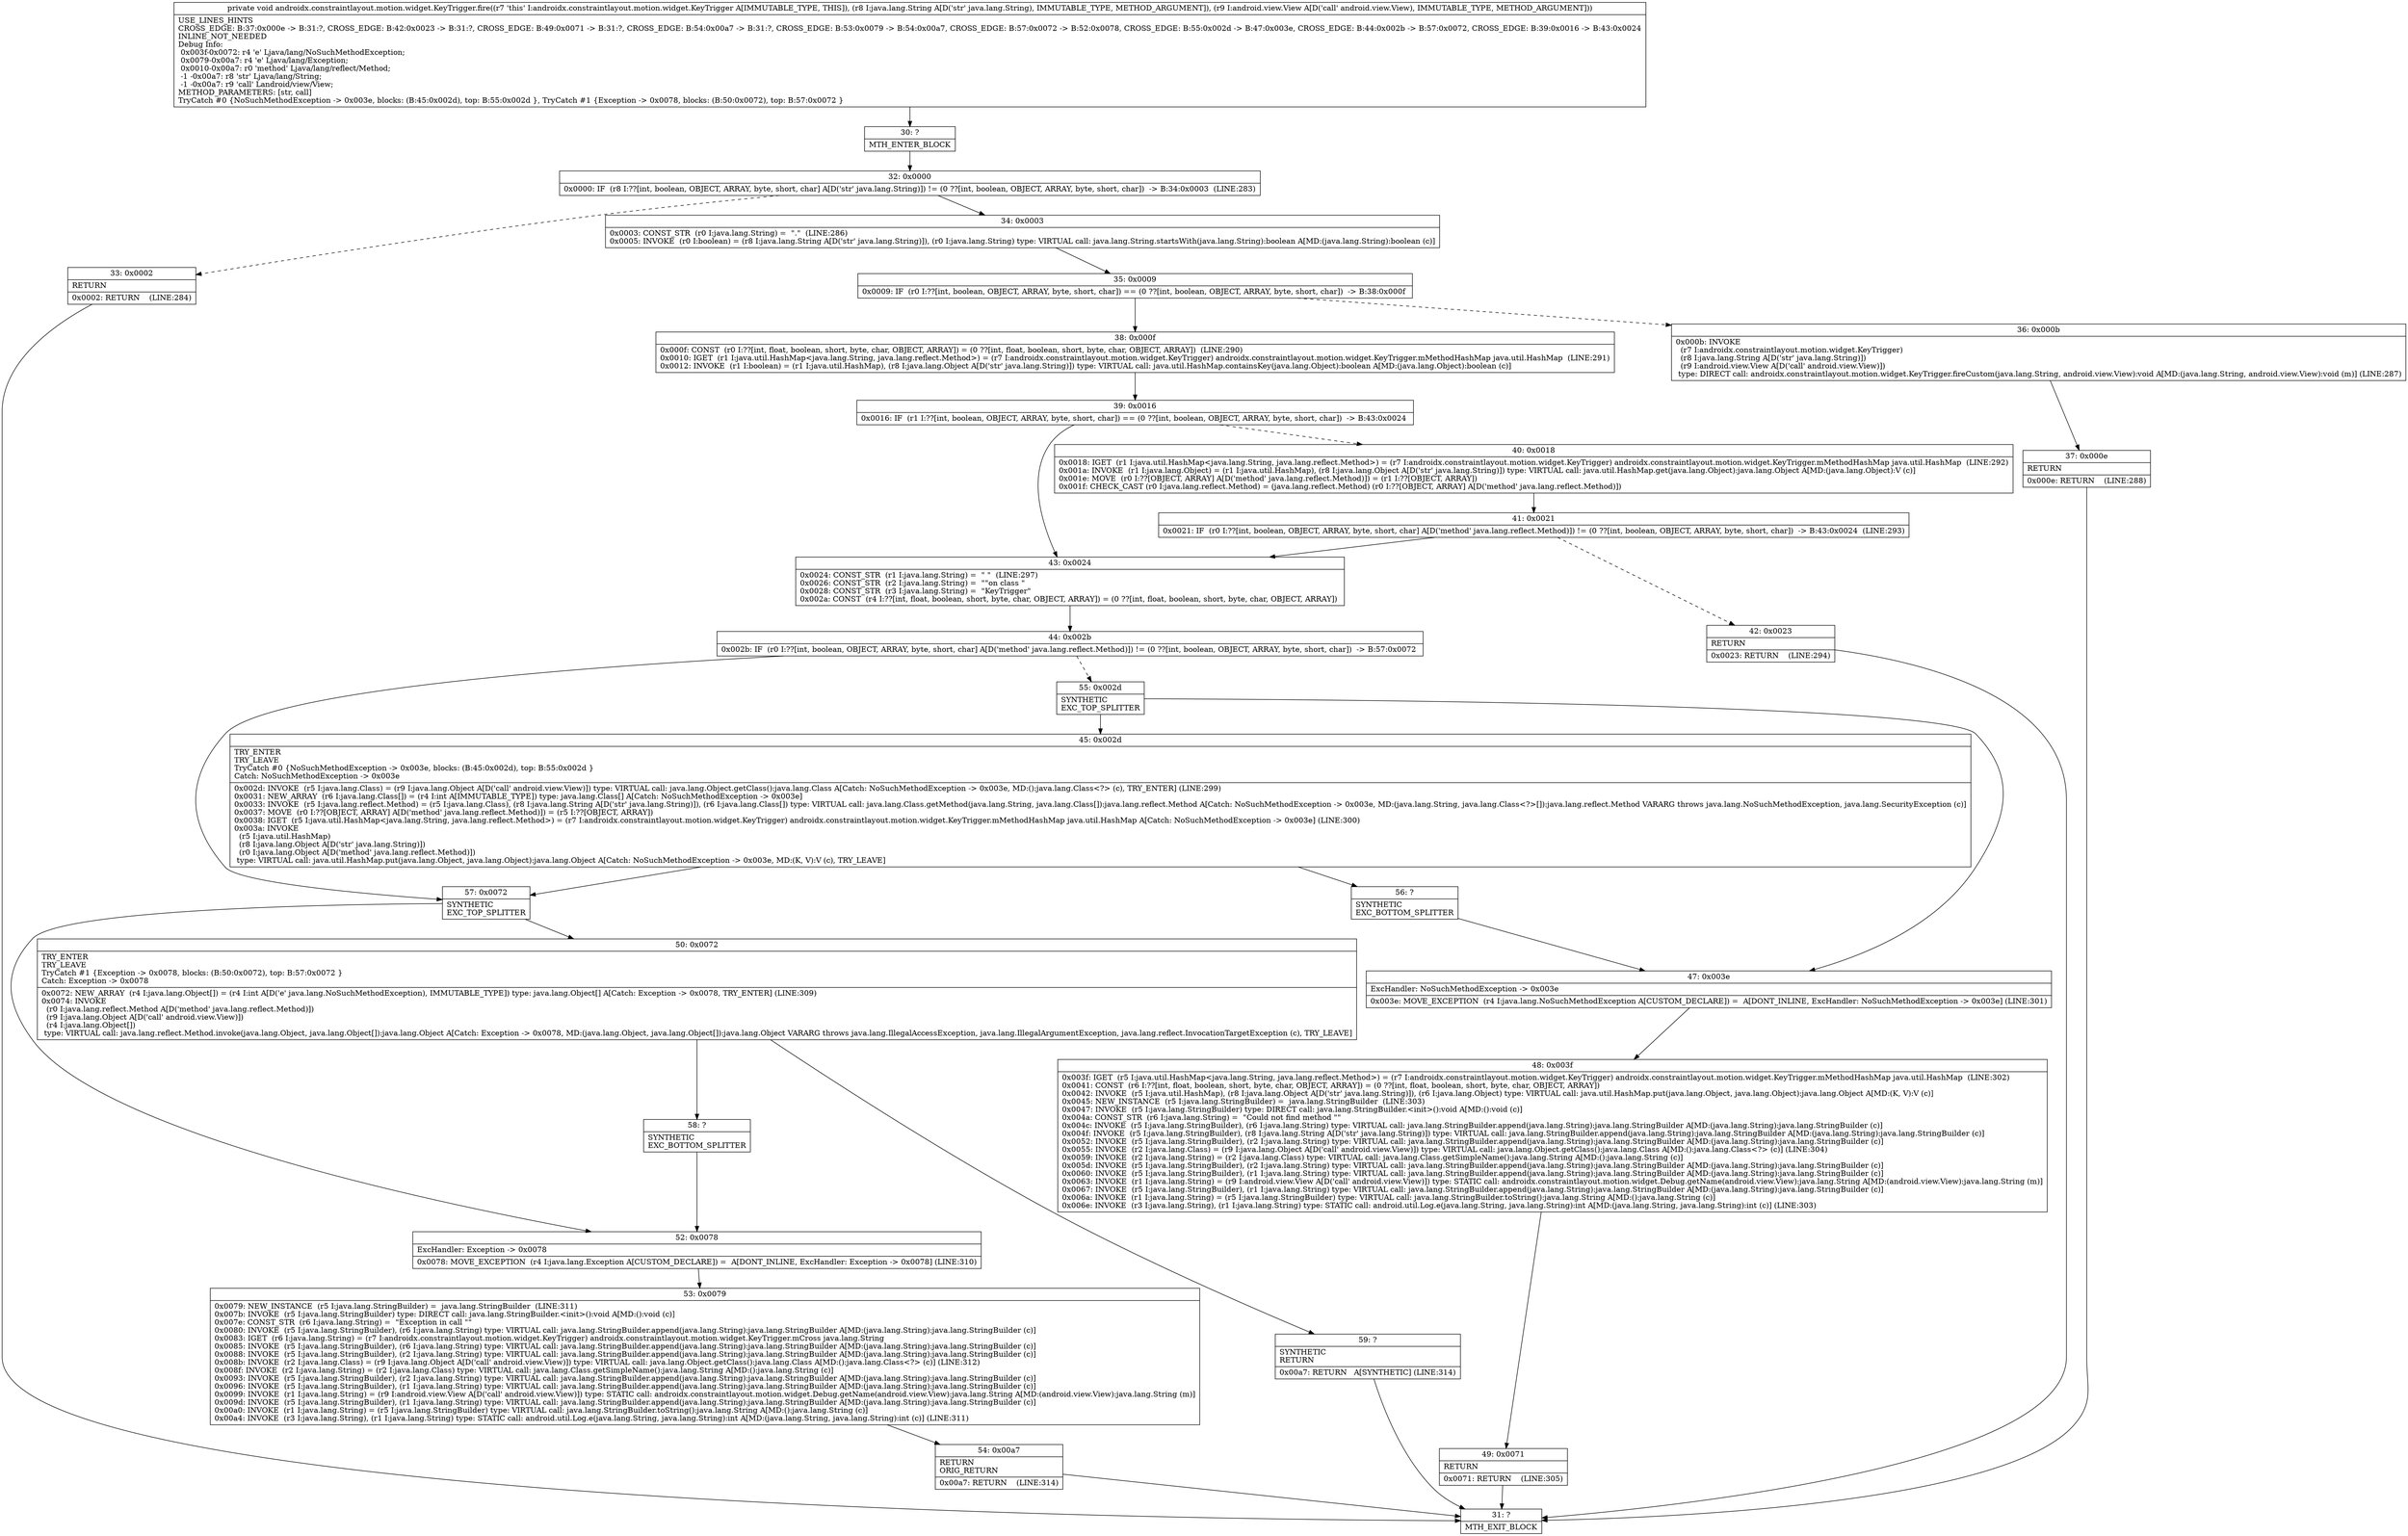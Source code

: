 digraph "CFG forandroidx.constraintlayout.motion.widget.KeyTrigger.fire(Ljava\/lang\/String;Landroid\/view\/View;)V" {
Node_30 [shape=record,label="{30\:\ ?|MTH_ENTER_BLOCK\l}"];
Node_32 [shape=record,label="{32\:\ 0x0000|0x0000: IF  (r8 I:??[int, boolean, OBJECT, ARRAY, byte, short, char] A[D('str' java.lang.String)]) != (0 ??[int, boolean, OBJECT, ARRAY, byte, short, char])  \-\> B:34:0x0003  (LINE:283)\l}"];
Node_33 [shape=record,label="{33\:\ 0x0002|RETURN\l|0x0002: RETURN    (LINE:284)\l}"];
Node_31 [shape=record,label="{31\:\ ?|MTH_EXIT_BLOCK\l}"];
Node_34 [shape=record,label="{34\:\ 0x0003|0x0003: CONST_STR  (r0 I:java.lang.String) =  \".\"  (LINE:286)\l0x0005: INVOKE  (r0 I:boolean) = (r8 I:java.lang.String A[D('str' java.lang.String)]), (r0 I:java.lang.String) type: VIRTUAL call: java.lang.String.startsWith(java.lang.String):boolean A[MD:(java.lang.String):boolean (c)]\l}"];
Node_35 [shape=record,label="{35\:\ 0x0009|0x0009: IF  (r0 I:??[int, boolean, OBJECT, ARRAY, byte, short, char]) == (0 ??[int, boolean, OBJECT, ARRAY, byte, short, char])  \-\> B:38:0x000f \l}"];
Node_36 [shape=record,label="{36\:\ 0x000b|0x000b: INVOKE  \l  (r7 I:androidx.constraintlayout.motion.widget.KeyTrigger)\l  (r8 I:java.lang.String A[D('str' java.lang.String)])\l  (r9 I:android.view.View A[D('call' android.view.View)])\l type: DIRECT call: androidx.constraintlayout.motion.widget.KeyTrigger.fireCustom(java.lang.String, android.view.View):void A[MD:(java.lang.String, android.view.View):void (m)] (LINE:287)\l}"];
Node_37 [shape=record,label="{37\:\ 0x000e|RETURN\l|0x000e: RETURN    (LINE:288)\l}"];
Node_38 [shape=record,label="{38\:\ 0x000f|0x000f: CONST  (r0 I:??[int, float, boolean, short, byte, char, OBJECT, ARRAY]) = (0 ??[int, float, boolean, short, byte, char, OBJECT, ARRAY])  (LINE:290)\l0x0010: IGET  (r1 I:java.util.HashMap\<java.lang.String, java.lang.reflect.Method\>) = (r7 I:androidx.constraintlayout.motion.widget.KeyTrigger) androidx.constraintlayout.motion.widget.KeyTrigger.mMethodHashMap java.util.HashMap  (LINE:291)\l0x0012: INVOKE  (r1 I:boolean) = (r1 I:java.util.HashMap), (r8 I:java.lang.Object A[D('str' java.lang.String)]) type: VIRTUAL call: java.util.HashMap.containsKey(java.lang.Object):boolean A[MD:(java.lang.Object):boolean (c)]\l}"];
Node_39 [shape=record,label="{39\:\ 0x0016|0x0016: IF  (r1 I:??[int, boolean, OBJECT, ARRAY, byte, short, char]) == (0 ??[int, boolean, OBJECT, ARRAY, byte, short, char])  \-\> B:43:0x0024 \l}"];
Node_40 [shape=record,label="{40\:\ 0x0018|0x0018: IGET  (r1 I:java.util.HashMap\<java.lang.String, java.lang.reflect.Method\>) = (r7 I:androidx.constraintlayout.motion.widget.KeyTrigger) androidx.constraintlayout.motion.widget.KeyTrigger.mMethodHashMap java.util.HashMap  (LINE:292)\l0x001a: INVOKE  (r1 I:java.lang.Object) = (r1 I:java.util.HashMap), (r8 I:java.lang.Object A[D('str' java.lang.String)]) type: VIRTUAL call: java.util.HashMap.get(java.lang.Object):java.lang.Object A[MD:(java.lang.Object):V (c)]\l0x001e: MOVE  (r0 I:??[OBJECT, ARRAY] A[D('method' java.lang.reflect.Method)]) = (r1 I:??[OBJECT, ARRAY]) \l0x001f: CHECK_CAST (r0 I:java.lang.reflect.Method) = (java.lang.reflect.Method) (r0 I:??[OBJECT, ARRAY] A[D('method' java.lang.reflect.Method)]) \l}"];
Node_41 [shape=record,label="{41\:\ 0x0021|0x0021: IF  (r0 I:??[int, boolean, OBJECT, ARRAY, byte, short, char] A[D('method' java.lang.reflect.Method)]) != (0 ??[int, boolean, OBJECT, ARRAY, byte, short, char])  \-\> B:43:0x0024  (LINE:293)\l}"];
Node_42 [shape=record,label="{42\:\ 0x0023|RETURN\l|0x0023: RETURN    (LINE:294)\l}"];
Node_43 [shape=record,label="{43\:\ 0x0024|0x0024: CONST_STR  (r1 I:java.lang.String) =  \" \"  (LINE:297)\l0x0026: CONST_STR  (r2 I:java.lang.String) =  \"\"on class \" \l0x0028: CONST_STR  (r3 I:java.lang.String) =  \"KeyTrigger\" \l0x002a: CONST  (r4 I:??[int, float, boolean, short, byte, char, OBJECT, ARRAY]) = (0 ??[int, float, boolean, short, byte, char, OBJECT, ARRAY]) \l}"];
Node_44 [shape=record,label="{44\:\ 0x002b|0x002b: IF  (r0 I:??[int, boolean, OBJECT, ARRAY, byte, short, char] A[D('method' java.lang.reflect.Method)]) != (0 ??[int, boolean, OBJECT, ARRAY, byte, short, char])  \-\> B:57:0x0072 \l}"];
Node_55 [shape=record,label="{55\:\ 0x002d|SYNTHETIC\lEXC_TOP_SPLITTER\l}"];
Node_45 [shape=record,label="{45\:\ 0x002d|TRY_ENTER\lTRY_LEAVE\lTryCatch #0 \{NoSuchMethodException \-\> 0x003e, blocks: (B:45:0x002d), top: B:55:0x002d \}\lCatch: NoSuchMethodException \-\> 0x003e\l|0x002d: INVOKE  (r5 I:java.lang.Class) = (r9 I:java.lang.Object A[D('call' android.view.View)]) type: VIRTUAL call: java.lang.Object.getClass():java.lang.Class A[Catch: NoSuchMethodException \-\> 0x003e, MD:():java.lang.Class\<?\> (c), TRY_ENTER] (LINE:299)\l0x0031: NEW_ARRAY  (r6 I:java.lang.Class[]) = (r4 I:int A[IMMUTABLE_TYPE]) type: java.lang.Class[] A[Catch: NoSuchMethodException \-\> 0x003e]\l0x0033: INVOKE  (r5 I:java.lang.reflect.Method) = (r5 I:java.lang.Class), (r8 I:java.lang.String A[D('str' java.lang.String)]), (r6 I:java.lang.Class[]) type: VIRTUAL call: java.lang.Class.getMethod(java.lang.String, java.lang.Class[]):java.lang.reflect.Method A[Catch: NoSuchMethodException \-\> 0x003e, MD:(java.lang.String, java.lang.Class\<?\>[]):java.lang.reflect.Method VARARG throws java.lang.NoSuchMethodException, java.lang.SecurityException (c)]\l0x0037: MOVE  (r0 I:??[OBJECT, ARRAY] A[D('method' java.lang.reflect.Method)]) = (r5 I:??[OBJECT, ARRAY]) \l0x0038: IGET  (r5 I:java.util.HashMap\<java.lang.String, java.lang.reflect.Method\>) = (r7 I:androidx.constraintlayout.motion.widget.KeyTrigger) androidx.constraintlayout.motion.widget.KeyTrigger.mMethodHashMap java.util.HashMap A[Catch: NoSuchMethodException \-\> 0x003e] (LINE:300)\l0x003a: INVOKE  \l  (r5 I:java.util.HashMap)\l  (r8 I:java.lang.Object A[D('str' java.lang.String)])\l  (r0 I:java.lang.Object A[D('method' java.lang.reflect.Method)])\l type: VIRTUAL call: java.util.HashMap.put(java.lang.Object, java.lang.Object):java.lang.Object A[Catch: NoSuchMethodException \-\> 0x003e, MD:(K, V):V (c), TRY_LEAVE]\l}"];
Node_56 [shape=record,label="{56\:\ ?|SYNTHETIC\lEXC_BOTTOM_SPLITTER\l}"];
Node_47 [shape=record,label="{47\:\ 0x003e|ExcHandler: NoSuchMethodException \-\> 0x003e\l|0x003e: MOVE_EXCEPTION  (r4 I:java.lang.NoSuchMethodException A[CUSTOM_DECLARE]) =  A[DONT_INLINE, ExcHandler: NoSuchMethodException \-\> 0x003e] (LINE:301)\l}"];
Node_48 [shape=record,label="{48\:\ 0x003f|0x003f: IGET  (r5 I:java.util.HashMap\<java.lang.String, java.lang.reflect.Method\>) = (r7 I:androidx.constraintlayout.motion.widget.KeyTrigger) androidx.constraintlayout.motion.widget.KeyTrigger.mMethodHashMap java.util.HashMap  (LINE:302)\l0x0041: CONST  (r6 I:??[int, float, boolean, short, byte, char, OBJECT, ARRAY]) = (0 ??[int, float, boolean, short, byte, char, OBJECT, ARRAY]) \l0x0042: INVOKE  (r5 I:java.util.HashMap), (r8 I:java.lang.Object A[D('str' java.lang.String)]), (r6 I:java.lang.Object) type: VIRTUAL call: java.util.HashMap.put(java.lang.Object, java.lang.Object):java.lang.Object A[MD:(K, V):V (c)]\l0x0045: NEW_INSTANCE  (r5 I:java.lang.StringBuilder) =  java.lang.StringBuilder  (LINE:303)\l0x0047: INVOKE  (r5 I:java.lang.StringBuilder) type: DIRECT call: java.lang.StringBuilder.\<init\>():void A[MD:():void (c)]\l0x004a: CONST_STR  (r6 I:java.lang.String) =  \"Could not find method \"\" \l0x004c: INVOKE  (r5 I:java.lang.StringBuilder), (r6 I:java.lang.String) type: VIRTUAL call: java.lang.StringBuilder.append(java.lang.String):java.lang.StringBuilder A[MD:(java.lang.String):java.lang.StringBuilder (c)]\l0x004f: INVOKE  (r5 I:java.lang.StringBuilder), (r8 I:java.lang.String A[D('str' java.lang.String)]) type: VIRTUAL call: java.lang.StringBuilder.append(java.lang.String):java.lang.StringBuilder A[MD:(java.lang.String):java.lang.StringBuilder (c)]\l0x0052: INVOKE  (r5 I:java.lang.StringBuilder), (r2 I:java.lang.String) type: VIRTUAL call: java.lang.StringBuilder.append(java.lang.String):java.lang.StringBuilder A[MD:(java.lang.String):java.lang.StringBuilder (c)]\l0x0055: INVOKE  (r2 I:java.lang.Class) = (r9 I:java.lang.Object A[D('call' android.view.View)]) type: VIRTUAL call: java.lang.Object.getClass():java.lang.Class A[MD:():java.lang.Class\<?\> (c)] (LINE:304)\l0x0059: INVOKE  (r2 I:java.lang.String) = (r2 I:java.lang.Class) type: VIRTUAL call: java.lang.Class.getSimpleName():java.lang.String A[MD:():java.lang.String (c)]\l0x005d: INVOKE  (r5 I:java.lang.StringBuilder), (r2 I:java.lang.String) type: VIRTUAL call: java.lang.StringBuilder.append(java.lang.String):java.lang.StringBuilder A[MD:(java.lang.String):java.lang.StringBuilder (c)]\l0x0060: INVOKE  (r5 I:java.lang.StringBuilder), (r1 I:java.lang.String) type: VIRTUAL call: java.lang.StringBuilder.append(java.lang.String):java.lang.StringBuilder A[MD:(java.lang.String):java.lang.StringBuilder (c)]\l0x0063: INVOKE  (r1 I:java.lang.String) = (r9 I:android.view.View A[D('call' android.view.View)]) type: STATIC call: androidx.constraintlayout.motion.widget.Debug.getName(android.view.View):java.lang.String A[MD:(android.view.View):java.lang.String (m)]\l0x0067: INVOKE  (r5 I:java.lang.StringBuilder), (r1 I:java.lang.String) type: VIRTUAL call: java.lang.StringBuilder.append(java.lang.String):java.lang.StringBuilder A[MD:(java.lang.String):java.lang.StringBuilder (c)]\l0x006a: INVOKE  (r1 I:java.lang.String) = (r5 I:java.lang.StringBuilder) type: VIRTUAL call: java.lang.StringBuilder.toString():java.lang.String A[MD:():java.lang.String (c)]\l0x006e: INVOKE  (r3 I:java.lang.String), (r1 I:java.lang.String) type: STATIC call: android.util.Log.e(java.lang.String, java.lang.String):int A[MD:(java.lang.String, java.lang.String):int (c)] (LINE:303)\l}"];
Node_49 [shape=record,label="{49\:\ 0x0071|RETURN\l|0x0071: RETURN    (LINE:305)\l}"];
Node_57 [shape=record,label="{57\:\ 0x0072|SYNTHETIC\lEXC_TOP_SPLITTER\l}"];
Node_50 [shape=record,label="{50\:\ 0x0072|TRY_ENTER\lTRY_LEAVE\lTryCatch #1 \{Exception \-\> 0x0078, blocks: (B:50:0x0072), top: B:57:0x0072 \}\lCatch: Exception \-\> 0x0078\l|0x0072: NEW_ARRAY  (r4 I:java.lang.Object[]) = (r4 I:int A[D('e' java.lang.NoSuchMethodException), IMMUTABLE_TYPE]) type: java.lang.Object[] A[Catch: Exception \-\> 0x0078, TRY_ENTER] (LINE:309)\l0x0074: INVOKE  \l  (r0 I:java.lang.reflect.Method A[D('method' java.lang.reflect.Method)])\l  (r9 I:java.lang.Object A[D('call' android.view.View)])\l  (r4 I:java.lang.Object[])\l type: VIRTUAL call: java.lang.reflect.Method.invoke(java.lang.Object, java.lang.Object[]):java.lang.Object A[Catch: Exception \-\> 0x0078, MD:(java.lang.Object, java.lang.Object[]):java.lang.Object VARARG throws java.lang.IllegalAccessException, java.lang.IllegalArgumentException, java.lang.reflect.InvocationTargetException (c), TRY_LEAVE]\l}"];
Node_58 [shape=record,label="{58\:\ ?|SYNTHETIC\lEXC_BOTTOM_SPLITTER\l}"];
Node_59 [shape=record,label="{59\:\ ?|SYNTHETIC\lRETURN\l|0x00a7: RETURN   A[SYNTHETIC] (LINE:314)\l}"];
Node_52 [shape=record,label="{52\:\ 0x0078|ExcHandler: Exception \-\> 0x0078\l|0x0078: MOVE_EXCEPTION  (r4 I:java.lang.Exception A[CUSTOM_DECLARE]) =  A[DONT_INLINE, ExcHandler: Exception \-\> 0x0078] (LINE:310)\l}"];
Node_53 [shape=record,label="{53\:\ 0x0079|0x0079: NEW_INSTANCE  (r5 I:java.lang.StringBuilder) =  java.lang.StringBuilder  (LINE:311)\l0x007b: INVOKE  (r5 I:java.lang.StringBuilder) type: DIRECT call: java.lang.StringBuilder.\<init\>():void A[MD:():void (c)]\l0x007e: CONST_STR  (r6 I:java.lang.String) =  \"Exception in call \"\" \l0x0080: INVOKE  (r5 I:java.lang.StringBuilder), (r6 I:java.lang.String) type: VIRTUAL call: java.lang.StringBuilder.append(java.lang.String):java.lang.StringBuilder A[MD:(java.lang.String):java.lang.StringBuilder (c)]\l0x0083: IGET  (r6 I:java.lang.String) = (r7 I:androidx.constraintlayout.motion.widget.KeyTrigger) androidx.constraintlayout.motion.widget.KeyTrigger.mCross java.lang.String \l0x0085: INVOKE  (r5 I:java.lang.StringBuilder), (r6 I:java.lang.String) type: VIRTUAL call: java.lang.StringBuilder.append(java.lang.String):java.lang.StringBuilder A[MD:(java.lang.String):java.lang.StringBuilder (c)]\l0x0088: INVOKE  (r5 I:java.lang.StringBuilder), (r2 I:java.lang.String) type: VIRTUAL call: java.lang.StringBuilder.append(java.lang.String):java.lang.StringBuilder A[MD:(java.lang.String):java.lang.StringBuilder (c)]\l0x008b: INVOKE  (r2 I:java.lang.Class) = (r9 I:java.lang.Object A[D('call' android.view.View)]) type: VIRTUAL call: java.lang.Object.getClass():java.lang.Class A[MD:():java.lang.Class\<?\> (c)] (LINE:312)\l0x008f: INVOKE  (r2 I:java.lang.String) = (r2 I:java.lang.Class) type: VIRTUAL call: java.lang.Class.getSimpleName():java.lang.String A[MD:():java.lang.String (c)]\l0x0093: INVOKE  (r5 I:java.lang.StringBuilder), (r2 I:java.lang.String) type: VIRTUAL call: java.lang.StringBuilder.append(java.lang.String):java.lang.StringBuilder A[MD:(java.lang.String):java.lang.StringBuilder (c)]\l0x0096: INVOKE  (r5 I:java.lang.StringBuilder), (r1 I:java.lang.String) type: VIRTUAL call: java.lang.StringBuilder.append(java.lang.String):java.lang.StringBuilder A[MD:(java.lang.String):java.lang.StringBuilder (c)]\l0x0099: INVOKE  (r1 I:java.lang.String) = (r9 I:android.view.View A[D('call' android.view.View)]) type: STATIC call: androidx.constraintlayout.motion.widget.Debug.getName(android.view.View):java.lang.String A[MD:(android.view.View):java.lang.String (m)]\l0x009d: INVOKE  (r5 I:java.lang.StringBuilder), (r1 I:java.lang.String) type: VIRTUAL call: java.lang.StringBuilder.append(java.lang.String):java.lang.StringBuilder A[MD:(java.lang.String):java.lang.StringBuilder (c)]\l0x00a0: INVOKE  (r1 I:java.lang.String) = (r5 I:java.lang.StringBuilder) type: VIRTUAL call: java.lang.StringBuilder.toString():java.lang.String A[MD:():java.lang.String (c)]\l0x00a4: INVOKE  (r3 I:java.lang.String), (r1 I:java.lang.String) type: STATIC call: android.util.Log.e(java.lang.String, java.lang.String):int A[MD:(java.lang.String, java.lang.String):int (c)] (LINE:311)\l}"];
Node_54 [shape=record,label="{54\:\ 0x00a7|RETURN\lORIG_RETURN\l|0x00a7: RETURN    (LINE:314)\l}"];
MethodNode[shape=record,label="{private void androidx.constraintlayout.motion.widget.KeyTrigger.fire((r7 'this' I:androidx.constraintlayout.motion.widget.KeyTrigger A[IMMUTABLE_TYPE, THIS]), (r8 I:java.lang.String A[D('str' java.lang.String), IMMUTABLE_TYPE, METHOD_ARGUMENT]), (r9 I:android.view.View A[D('call' android.view.View), IMMUTABLE_TYPE, METHOD_ARGUMENT]))  | USE_LINES_HINTS\lCROSS_EDGE: B:37:0x000e \-\> B:31:?, CROSS_EDGE: B:42:0x0023 \-\> B:31:?, CROSS_EDGE: B:49:0x0071 \-\> B:31:?, CROSS_EDGE: B:54:0x00a7 \-\> B:31:?, CROSS_EDGE: B:53:0x0079 \-\> B:54:0x00a7, CROSS_EDGE: B:57:0x0072 \-\> B:52:0x0078, CROSS_EDGE: B:55:0x002d \-\> B:47:0x003e, CROSS_EDGE: B:44:0x002b \-\> B:57:0x0072, CROSS_EDGE: B:39:0x0016 \-\> B:43:0x0024\lINLINE_NOT_NEEDED\lDebug Info:\l  0x003f\-0x0072: r4 'e' Ljava\/lang\/NoSuchMethodException;\l  0x0079\-0x00a7: r4 'e' Ljava\/lang\/Exception;\l  0x0010\-0x00a7: r0 'method' Ljava\/lang\/reflect\/Method;\l  \-1 \-0x00a7: r8 'str' Ljava\/lang\/String;\l  \-1 \-0x00a7: r9 'call' Landroid\/view\/View;\lMETHOD_PARAMETERS: [str, call]\lTryCatch #0 \{NoSuchMethodException \-\> 0x003e, blocks: (B:45:0x002d), top: B:55:0x002d \}, TryCatch #1 \{Exception \-\> 0x0078, blocks: (B:50:0x0072), top: B:57:0x0072 \}\l}"];
MethodNode -> Node_30;Node_30 -> Node_32;
Node_32 -> Node_33[style=dashed];
Node_32 -> Node_34;
Node_33 -> Node_31;
Node_34 -> Node_35;
Node_35 -> Node_36[style=dashed];
Node_35 -> Node_38;
Node_36 -> Node_37;
Node_37 -> Node_31;
Node_38 -> Node_39;
Node_39 -> Node_40[style=dashed];
Node_39 -> Node_43;
Node_40 -> Node_41;
Node_41 -> Node_42[style=dashed];
Node_41 -> Node_43;
Node_42 -> Node_31;
Node_43 -> Node_44;
Node_44 -> Node_55[style=dashed];
Node_44 -> Node_57;
Node_55 -> Node_45;
Node_55 -> Node_47;
Node_45 -> Node_56;
Node_45 -> Node_57;
Node_56 -> Node_47;
Node_47 -> Node_48;
Node_48 -> Node_49;
Node_49 -> Node_31;
Node_57 -> Node_50;
Node_57 -> Node_52;
Node_50 -> Node_58;
Node_50 -> Node_59;
Node_58 -> Node_52;
Node_59 -> Node_31;
Node_52 -> Node_53;
Node_53 -> Node_54;
Node_54 -> Node_31;
}

